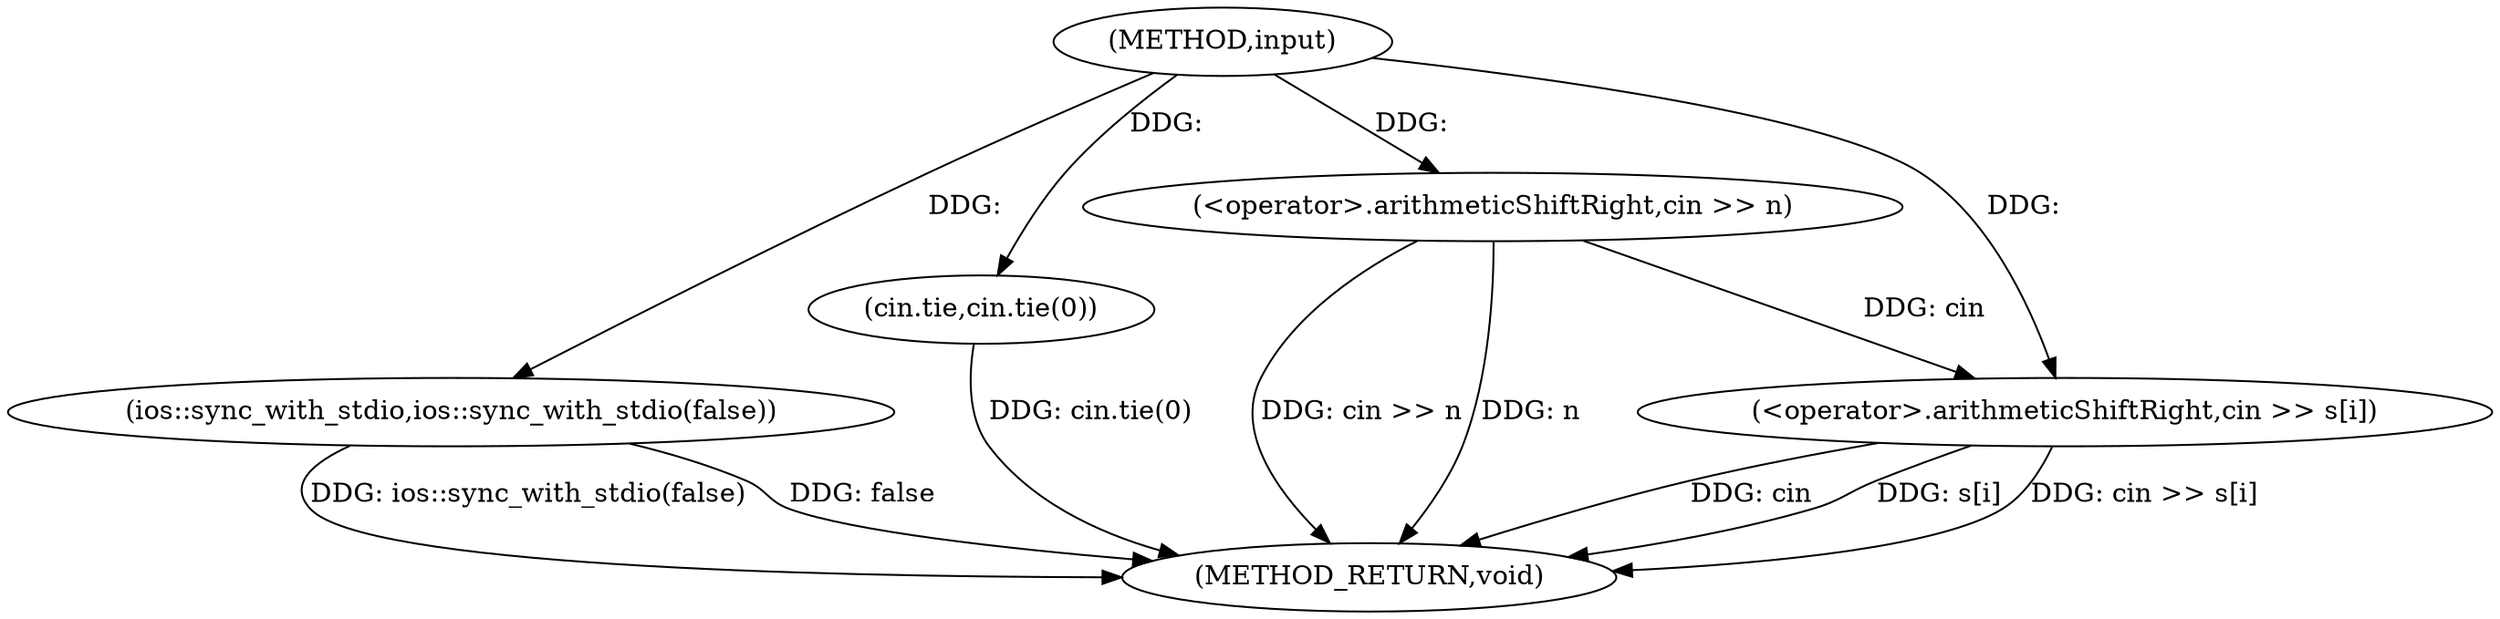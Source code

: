 digraph "input" {  
"1000264" [label = "(METHOD,input)" ]
"1000278" [label = "(METHOD_RETURN,void)" ]
"1000266" [label = "(ios::sync_with_stdio,ios::sync_with_stdio(false))" ]
"1000268" [label = "(cin.tie,cin.tie(0))" ]
"1000270" [label = "(<operator>.arithmeticShiftRight,cin >> n)" ]
"1000273" [label = "(<operator>.arithmeticShiftRight,cin >> s[i])" ]
  "1000266" -> "1000278"  [ label = "DDG: ios::sync_with_stdio(false)"] 
  "1000268" -> "1000278"  [ label = "DDG: cin.tie(0)"] 
  "1000270" -> "1000278"  [ label = "DDG: cin >> n"] 
  "1000273" -> "1000278"  [ label = "DDG: cin"] 
  "1000273" -> "1000278"  [ label = "DDG: s[i]"] 
  "1000273" -> "1000278"  [ label = "DDG: cin >> s[i]"] 
  "1000266" -> "1000278"  [ label = "DDG: false"] 
  "1000270" -> "1000278"  [ label = "DDG: n"] 
  "1000264" -> "1000266"  [ label = "DDG: "] 
  "1000264" -> "1000268"  [ label = "DDG: "] 
  "1000264" -> "1000270"  [ label = "DDG: "] 
  "1000270" -> "1000273"  [ label = "DDG: cin"] 
  "1000264" -> "1000273"  [ label = "DDG: "] 
}
